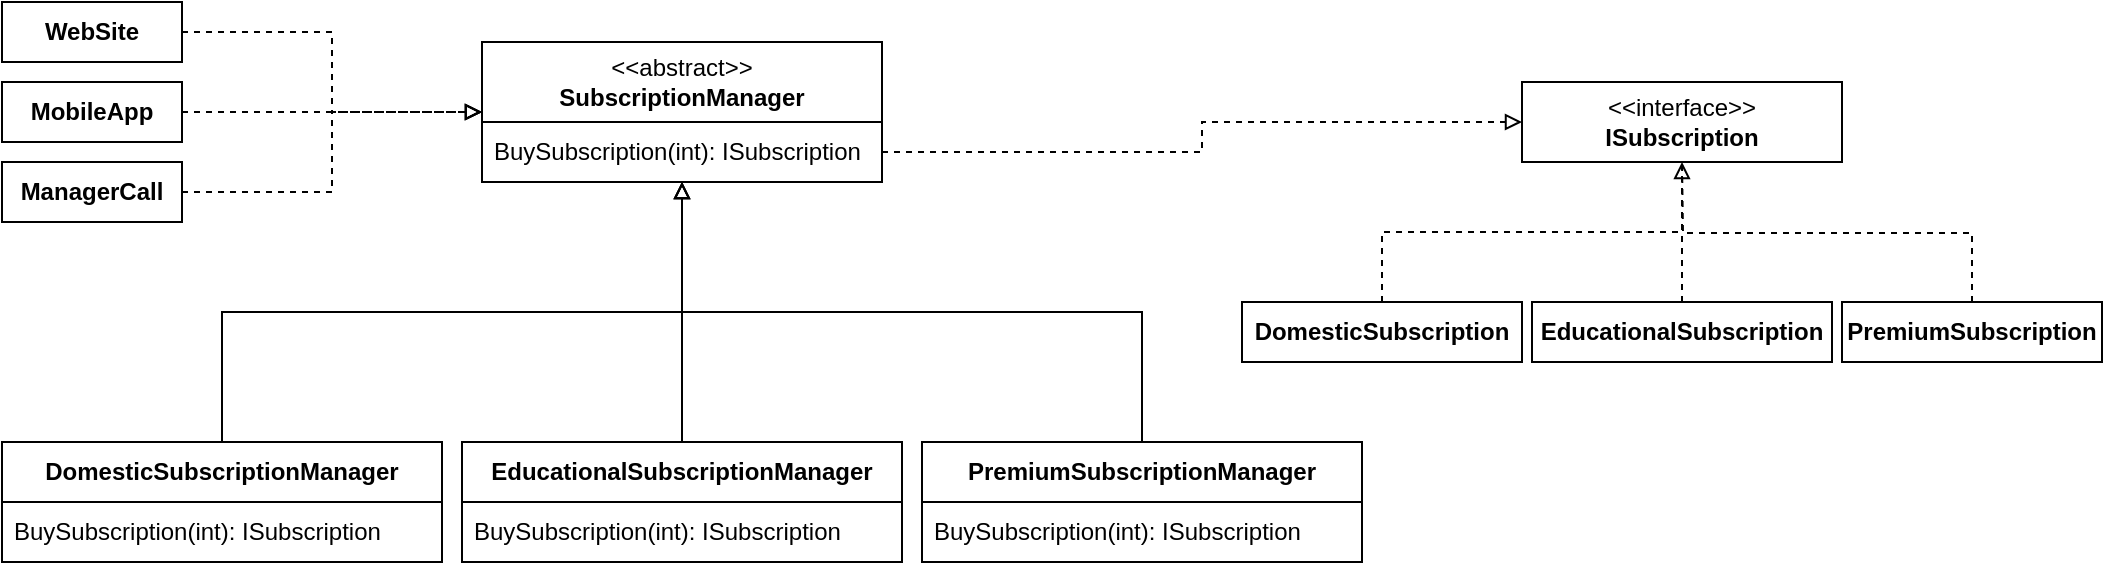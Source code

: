 <mxfile version="22.0.0" type="device" pages="3">
  <diagram name="Factory" id="TEDaLHVWOamjhZ15OwZM">
    <mxGraphModel dx="1418" dy="820" grid="1" gridSize="10" guides="1" tooltips="1" connect="1" arrows="1" fold="1" page="1" pageScale="1" pageWidth="1600" pageHeight="900" math="0" shadow="0">
      <root>
        <mxCell id="0" />
        <mxCell id="1" parent="0" />
        <mxCell id="DVkH3ayOgVRM_kjZfstd-3" value="&amp;lt;&amp;lt;interface&amp;gt;&amp;gt;&lt;br style=&quot;padding: 0px; margin: 0px; font-weight: 700;&quot;&gt;&lt;span style=&quot;font-weight: 700;&quot;&gt;ISubscription&lt;/span&gt;" style="rounded=0;whiteSpace=wrap;html=1;" parent="1" vertex="1">
          <mxGeometry x="1000" y="260" width="160" height="40" as="geometry" />
        </mxCell>
        <mxCell id="DVkH3ayOgVRM_kjZfstd-8" style="edgeStyle=orthogonalEdgeStyle;rounded=0;orthogonalLoop=1;jettySize=auto;html=1;entryX=0.5;entryY=1;entryDx=0;entryDy=0;exitX=0.5;exitY=0;exitDx=0;exitDy=0;dashed=1;endArrow=none;endFill=0;" parent="1" source="DVkH3ayOgVRM_kjZfstd-4" target="DVkH3ayOgVRM_kjZfstd-3" edge="1">
          <mxGeometry relative="1" as="geometry" />
        </mxCell>
        <mxCell id="DVkH3ayOgVRM_kjZfstd-4" value="&lt;b&gt;DomesticSubscription&lt;/b&gt;" style="rounded=0;whiteSpace=wrap;html=1;" parent="1" vertex="1">
          <mxGeometry x="860" y="370" width="140" height="30" as="geometry" />
        </mxCell>
        <mxCell id="DVkH3ayOgVRM_kjZfstd-9" value="" style="edgeStyle=orthogonalEdgeStyle;rounded=0;orthogonalLoop=1;jettySize=auto;html=1;dashed=1;endArrow=block;endFill=0;" parent="1" source="DVkH3ayOgVRM_kjZfstd-5" target="DVkH3ayOgVRM_kjZfstd-3" edge="1">
          <mxGeometry relative="1" as="geometry" />
        </mxCell>
        <mxCell id="DVkH3ayOgVRM_kjZfstd-5" value="&lt;b&gt;EducationalSubscription&lt;/b&gt;" style="rounded=0;whiteSpace=wrap;html=1;" parent="1" vertex="1">
          <mxGeometry x="1005" y="370" width="150" height="30" as="geometry" />
        </mxCell>
        <mxCell id="DVkH3ayOgVRM_kjZfstd-10" style="edgeStyle=orthogonalEdgeStyle;rounded=0;orthogonalLoop=1;jettySize=auto;html=1;exitX=0.5;exitY=0;exitDx=0;exitDy=0;dashed=1;endArrow=none;endFill=0;" parent="1" source="DVkH3ayOgVRM_kjZfstd-6" edge="1">
          <mxGeometry relative="1" as="geometry">
            <mxPoint x="1080" y="300" as="targetPoint" />
          </mxGeometry>
        </mxCell>
        <mxCell id="DVkH3ayOgVRM_kjZfstd-6" value="&lt;b&gt;PremiumSubscription&lt;/b&gt;" style="rounded=0;whiteSpace=wrap;html=1;" parent="1" vertex="1">
          <mxGeometry x="1160" y="370" width="130" height="30" as="geometry" />
        </mxCell>
        <mxCell id="DVkH3ayOgVRM_kjZfstd-16" style="edgeStyle=orthogonalEdgeStyle;rounded=0;orthogonalLoop=1;jettySize=auto;html=1;entryX=0;entryY=0.5;entryDx=0;entryDy=0;exitX=1;exitY=0.5;exitDx=0;exitDy=0;endArrow=block;endFill=0;dashed=1;" parent="1" source="DVkH3ayOgVRM_kjZfstd-14" target="DVkH3ayOgVRM_kjZfstd-3" edge="1">
          <mxGeometry relative="1" as="geometry" />
        </mxCell>
        <mxCell id="DVkH3ayOgVRM_kjZfstd-12" value="&amp;lt;&amp;lt;abstract&amp;gt;&amp;gt;&lt;br&gt;&lt;b&gt;SubscriptionManager&lt;/b&gt;" style="swimlane;fontStyle=0;childLayout=stackLayout;horizontal=1;startSize=40;horizontalStack=0;resizeParent=1;resizeParentMax=0;resizeLast=0;collapsible=1;marginBottom=0;whiteSpace=wrap;html=1;" parent="1" vertex="1">
          <mxGeometry x="480" y="240" width="200" height="70" as="geometry">
            <mxRectangle x="360" y="260" width="60" height="30" as="alternateBounds" />
          </mxGeometry>
        </mxCell>
        <mxCell id="DVkH3ayOgVRM_kjZfstd-14" value="BuySubscription(int): ISubscription" style="text;strokeColor=none;fillColor=none;align=left;verticalAlign=middle;spacingLeft=4;spacingRight=4;overflow=hidden;points=[[0,0.5],[1,0.5]];portConstraint=eastwest;rotatable=0;whiteSpace=wrap;html=1;" parent="DVkH3ayOgVRM_kjZfstd-12" vertex="1">
          <mxGeometry y="40" width="200" height="30" as="geometry" />
        </mxCell>
        <mxCell id="DVkH3ayOgVRM_kjZfstd-26" style="edgeStyle=orthogonalEdgeStyle;rounded=0;orthogonalLoop=1;jettySize=auto;html=1;exitX=0.5;exitY=0;exitDx=0;exitDy=0;endArrow=block;endFill=0;" parent="1" source="DVkH3ayOgVRM_kjZfstd-17" target="DVkH3ayOgVRM_kjZfstd-12" edge="1">
          <mxGeometry relative="1" as="geometry" />
        </mxCell>
        <mxCell id="DVkH3ayOgVRM_kjZfstd-17" value="&lt;b&gt;DomesticSubscriptionManager&lt;/b&gt;" style="swimlane;fontStyle=0;childLayout=stackLayout;horizontal=1;startSize=30;horizontalStack=0;resizeParent=1;resizeParentMax=0;resizeLast=0;collapsible=1;marginBottom=0;whiteSpace=wrap;html=1;" parent="1" vertex="1">
          <mxGeometry x="240" y="440" width="220" height="60" as="geometry">
            <mxRectangle x="360" y="260" width="60" height="30" as="alternateBounds" />
          </mxGeometry>
        </mxCell>
        <mxCell id="DVkH3ayOgVRM_kjZfstd-19" value="BuySubscription(int): ISubscription" style="text;strokeColor=none;fillColor=none;align=left;verticalAlign=middle;spacingLeft=4;spacingRight=4;overflow=hidden;points=[[0,0.5],[1,0.5]];portConstraint=eastwest;rotatable=0;whiteSpace=wrap;html=1;" parent="DVkH3ayOgVRM_kjZfstd-17" vertex="1">
          <mxGeometry y="30" width="220" height="30" as="geometry" />
        </mxCell>
        <mxCell id="DVkH3ayOgVRM_kjZfstd-28" style="edgeStyle=orthogonalEdgeStyle;rounded=0;orthogonalLoop=1;jettySize=auto;html=1;exitX=0.5;exitY=0;exitDx=0;exitDy=0;endArrow=block;endFill=0;" parent="1" source="DVkH3ayOgVRM_kjZfstd-20" target="DVkH3ayOgVRM_kjZfstd-12" edge="1">
          <mxGeometry relative="1" as="geometry" />
        </mxCell>
        <mxCell id="DVkH3ayOgVRM_kjZfstd-20" value="&lt;b&gt;PremiumSubscriptionManager&lt;/b&gt;" style="swimlane;fontStyle=0;childLayout=stackLayout;horizontal=1;startSize=30;horizontalStack=0;resizeParent=1;resizeParentMax=0;resizeLast=0;collapsible=1;marginBottom=0;whiteSpace=wrap;html=1;" parent="1" vertex="1">
          <mxGeometry x="700" y="440" width="220" height="60" as="geometry">
            <mxRectangle x="360" y="260" width="60" height="30" as="alternateBounds" />
          </mxGeometry>
        </mxCell>
        <mxCell id="DVkH3ayOgVRM_kjZfstd-22" value="BuySubscription(int): ISubscription" style="text;strokeColor=none;fillColor=none;align=left;verticalAlign=middle;spacingLeft=4;spacingRight=4;overflow=hidden;points=[[0,0.5],[1,0.5]];portConstraint=eastwest;rotatable=0;whiteSpace=wrap;html=1;" parent="DVkH3ayOgVRM_kjZfstd-20" vertex="1">
          <mxGeometry y="30" width="220" height="30" as="geometry" />
        </mxCell>
        <mxCell id="DVkH3ayOgVRM_kjZfstd-27" style="edgeStyle=orthogonalEdgeStyle;rounded=0;orthogonalLoop=1;jettySize=auto;html=1;endArrow=block;endFill=0;" parent="1" source="DVkH3ayOgVRM_kjZfstd-23" target="DVkH3ayOgVRM_kjZfstd-12" edge="1">
          <mxGeometry relative="1" as="geometry" />
        </mxCell>
        <mxCell id="DVkH3ayOgVRM_kjZfstd-23" value="&lt;b&gt;EducationalSubscriptionManager&lt;/b&gt;" style="swimlane;fontStyle=0;childLayout=stackLayout;horizontal=1;startSize=30;horizontalStack=0;resizeParent=1;resizeParentMax=0;resizeLast=0;collapsible=1;marginBottom=0;whiteSpace=wrap;html=1;" parent="1" vertex="1">
          <mxGeometry x="470" y="440" width="220" height="60" as="geometry">
            <mxRectangle x="360" y="260" width="60" height="30" as="alternateBounds" />
          </mxGeometry>
        </mxCell>
        <mxCell id="DVkH3ayOgVRM_kjZfstd-25" value="BuySubscription(int): ISubscription" style="text;strokeColor=none;fillColor=none;align=left;verticalAlign=middle;spacingLeft=4;spacingRight=4;overflow=hidden;points=[[0,0.5],[1,0.5]];portConstraint=eastwest;rotatable=0;whiteSpace=wrap;html=1;" parent="DVkH3ayOgVRM_kjZfstd-23" vertex="1">
          <mxGeometry y="30" width="220" height="30" as="geometry" />
        </mxCell>
        <mxCell id="DVkH3ayOgVRM_kjZfstd-32" style="edgeStyle=orthogonalEdgeStyle;rounded=0;orthogonalLoop=1;jettySize=auto;html=1;endArrow=block;endFill=0;dashed=1;" parent="1" source="DVkH3ayOgVRM_kjZfstd-29" target="DVkH3ayOgVRM_kjZfstd-12" edge="1">
          <mxGeometry relative="1" as="geometry" />
        </mxCell>
        <mxCell id="DVkH3ayOgVRM_kjZfstd-29" value="&lt;b&gt;WebSite&lt;/b&gt;" style="rounded=0;whiteSpace=wrap;html=1;" parent="1" vertex="1">
          <mxGeometry x="240" y="220" width="90" height="30" as="geometry" />
        </mxCell>
        <mxCell id="DVkH3ayOgVRM_kjZfstd-33" style="edgeStyle=orthogonalEdgeStyle;rounded=0;orthogonalLoop=1;jettySize=auto;html=1;endArrow=block;endFill=0;dashed=1;" parent="1" source="DVkH3ayOgVRM_kjZfstd-30" target="DVkH3ayOgVRM_kjZfstd-12" edge="1">
          <mxGeometry relative="1" as="geometry" />
        </mxCell>
        <mxCell id="DVkH3ayOgVRM_kjZfstd-30" value="&lt;b&gt;MobileApp&lt;/b&gt;" style="rounded=0;whiteSpace=wrap;html=1;" parent="1" vertex="1">
          <mxGeometry x="240" y="260" width="90" height="30" as="geometry" />
        </mxCell>
        <mxCell id="DVkH3ayOgVRM_kjZfstd-34" style="edgeStyle=orthogonalEdgeStyle;rounded=0;orthogonalLoop=1;jettySize=auto;html=1;endArrow=block;endFill=0;dashed=1;" parent="1" source="DVkH3ayOgVRM_kjZfstd-31" target="DVkH3ayOgVRM_kjZfstd-12" edge="1">
          <mxGeometry relative="1" as="geometry" />
        </mxCell>
        <mxCell id="DVkH3ayOgVRM_kjZfstd-31" value="&lt;b&gt;ManagerCall&lt;/b&gt;" style="rounded=0;whiteSpace=wrap;html=1;" parent="1" vertex="1">
          <mxGeometry x="240" y="300" width="90" height="30" as="geometry" />
        </mxCell>
      </root>
    </mxGraphModel>
  </diagram>
  <diagram id="jrii3bO5KsU4syl6vmuX" name="Abstract Factory">
    <mxGraphModel dx="568" dy="820" grid="1" gridSize="10" guides="1" tooltips="1" connect="1" arrows="1" fold="1" page="1" pageScale="1" pageWidth="850" pageHeight="1100" math="0" shadow="0">
      <root>
        <mxCell id="0" />
        <mxCell id="1" parent="0" />
        <mxCell id="yE1MqUxLtgryJ_tS5ikk-1" value="&amp;lt;&amp;lt;interface&amp;gt;&amp;gt;&lt;br style=&quot;padding: 0px; margin: 0px; font-weight: 700;&quot;&gt;&lt;b&gt;IEBook&lt;/b&gt;" style="rounded=0;whiteSpace=wrap;html=1;" parent="1" vertex="1">
          <mxGeometry x="940" y="350" width="160" height="40" as="geometry" />
        </mxCell>
        <mxCell id="yE1MqUxLtgryJ_tS5ikk-2" value="&amp;lt;&amp;lt;interface&amp;gt;&amp;gt;&lt;br style=&quot;padding: 0px; margin: 0px; font-weight: 700;&quot;&gt;&lt;b&gt;ILaptop&lt;/b&gt;" style="rounded=0;whiteSpace=wrap;html=1;" parent="1" vertex="1">
          <mxGeometry x="1110" y="350" width="160" height="40" as="geometry" />
        </mxCell>
        <mxCell id="yE1MqUxLtgryJ_tS5ikk-3" value="&amp;lt;&amp;lt;interface&amp;gt;&amp;gt;&lt;br style=&quot;padding: 0px; margin: 0px; font-weight: 700;&quot;&gt;&lt;b&gt;ISmartphone&lt;/b&gt;" style="rounded=0;whiteSpace=wrap;html=1;" parent="1" vertex="1">
          <mxGeometry x="1450" y="350" width="160" height="40" as="geometry" />
        </mxCell>
        <mxCell id="yE1MqUxLtgryJ_tS5ikk-4" value="&amp;lt;&amp;lt;interface&amp;gt;&amp;gt;&lt;br style=&quot;padding: 0px; margin: 0px; font-weight: 700;&quot;&gt;&lt;b&gt;INetbook&lt;/b&gt;" style="rounded=0;whiteSpace=wrap;html=1;" parent="1" vertex="1">
          <mxGeometry x="1280" y="350" width="160" height="40" as="geometry" />
        </mxCell>
        <mxCell id="yE1MqUxLtgryJ_tS5ikk-7" value="&amp;lt;&amp;lt;interface&amp;gt;&amp;gt;&lt;br style=&quot;padding: 0px; margin: 0px; font-weight: 700;&quot;&gt;&lt;b&gt;ITechFactory&lt;/b&gt;" style="rounded=0;whiteSpace=wrap;html=1;" parent="1" vertex="1">
          <mxGeometry x="1820" y="350" width="160" height="40" as="geometry" />
        </mxCell>
        <mxCell id="eiXWOdSvtZb9uDXsUpMs-19" style="edgeStyle=orthogonalEdgeStyle;rounded=0;orthogonalLoop=1;jettySize=auto;html=1;endArrow=block;endFill=0;dashed=1;" parent="1" source="eiXWOdSvtZb9uDXsUpMs-1" target="yE1MqUxLtgryJ_tS5ikk-7" edge="1">
          <mxGeometry relative="1" as="geometry" />
        </mxCell>
        <mxCell id="eiXWOdSvtZb9uDXsUpMs-1" value="&lt;b&gt;BalaxyFactory&lt;/b&gt;" style="swimlane;fontStyle=0;childLayout=stackLayout;horizontal=1;startSize=30;horizontalStack=0;resizeParent=1;resizeParentMax=0;resizeLast=0;collapsible=1;marginBottom=0;whiteSpace=wrap;html=1;" parent="1" vertex="1">
          <mxGeometry x="1660" y="125" width="210" height="150" as="geometry">
            <mxRectangle x="360" y="260" width="60" height="30" as="alternateBounds" />
          </mxGeometry>
        </mxCell>
        <mxCell id="eiXWOdSvtZb9uDXsUpMs-2" value="ProduceEBook(): IEBook" style="text;strokeColor=none;fillColor=none;align=left;verticalAlign=middle;spacingLeft=4;spacingRight=4;overflow=hidden;points=[[0,0.5],[1,0.5]];portConstraint=eastwest;rotatable=0;whiteSpace=wrap;html=1;" parent="eiXWOdSvtZb9uDXsUpMs-1" vertex="1">
          <mxGeometry y="30" width="210" height="30" as="geometry" />
        </mxCell>
        <mxCell id="eiXWOdSvtZb9uDXsUpMs-5" value="ProduceLaptop():&amp;nbsp;ILaptop" style="text;strokeColor=none;fillColor=none;align=left;verticalAlign=middle;spacingLeft=4;spacingRight=4;overflow=hidden;points=[[0,0.5],[1,0.5]];portConstraint=eastwest;rotatable=0;whiteSpace=wrap;html=1;" parent="eiXWOdSvtZb9uDXsUpMs-1" vertex="1">
          <mxGeometry y="60" width="210" height="30" as="geometry" />
        </mxCell>
        <mxCell id="eiXWOdSvtZb9uDXsUpMs-6" value="ProduceNetbook():&amp;nbsp;INetbook" style="text;strokeColor=none;fillColor=none;align=left;verticalAlign=middle;spacingLeft=4;spacingRight=4;overflow=hidden;points=[[0,0.5],[1,0.5]];portConstraint=eastwest;rotatable=0;whiteSpace=wrap;html=1;" parent="eiXWOdSvtZb9uDXsUpMs-1" vertex="1">
          <mxGeometry y="90" width="210" height="30" as="geometry" />
        </mxCell>
        <mxCell id="eiXWOdSvtZb9uDXsUpMs-3" value="ProduceSmartphone():&amp;nbsp;ISmartphone" style="text;strokeColor=none;fillColor=none;align=left;verticalAlign=middle;spacingLeft=4;spacingRight=4;overflow=hidden;points=[[0,0.5],[1,0.5]];portConstraint=eastwest;rotatable=0;whiteSpace=wrap;html=1;" parent="eiXWOdSvtZb9uDXsUpMs-1" vertex="1">
          <mxGeometry y="120" width="210" height="30" as="geometry" />
        </mxCell>
        <mxCell id="eiXWOdSvtZb9uDXsUpMs-18" style="edgeStyle=orthogonalEdgeStyle;rounded=0;orthogonalLoop=1;jettySize=auto;html=1;endArrow=block;endFill=0;dashed=1;" parent="1" source="eiXWOdSvtZb9uDXsUpMs-7" target="yE1MqUxLtgryJ_tS5ikk-7" edge="1">
          <mxGeometry relative="1" as="geometry" />
        </mxCell>
        <mxCell id="eiXWOdSvtZb9uDXsUpMs-7" value="&lt;b&gt;KiaomiFactory&lt;/b&gt;" style="swimlane;fontStyle=0;childLayout=stackLayout;horizontal=1;startSize=30;horizontalStack=0;resizeParent=1;resizeParentMax=0;resizeLast=0;collapsible=1;marginBottom=0;whiteSpace=wrap;html=1;" parent="1" vertex="1">
          <mxGeometry x="1930" y="130" width="210" height="150" as="geometry">
            <mxRectangle x="360" y="260" width="60" height="30" as="alternateBounds" />
          </mxGeometry>
        </mxCell>
        <mxCell id="eiXWOdSvtZb9uDXsUpMs-8" value="ProduceEBook(): IEBook" style="text;strokeColor=none;fillColor=none;align=left;verticalAlign=middle;spacingLeft=4;spacingRight=4;overflow=hidden;points=[[0,0.5],[1,0.5]];portConstraint=eastwest;rotatable=0;whiteSpace=wrap;html=1;" parent="eiXWOdSvtZb9uDXsUpMs-7" vertex="1">
          <mxGeometry y="30" width="210" height="30" as="geometry" />
        </mxCell>
        <mxCell id="eiXWOdSvtZb9uDXsUpMs-9" value="ProduceLaptop():&amp;nbsp;ILaptop" style="text;strokeColor=none;fillColor=none;align=left;verticalAlign=middle;spacingLeft=4;spacingRight=4;overflow=hidden;points=[[0,0.5],[1,0.5]];portConstraint=eastwest;rotatable=0;whiteSpace=wrap;html=1;" parent="eiXWOdSvtZb9uDXsUpMs-7" vertex="1">
          <mxGeometry y="60" width="210" height="30" as="geometry" />
        </mxCell>
        <mxCell id="eiXWOdSvtZb9uDXsUpMs-10" value="ProduceNetbook():&amp;nbsp;INetbook" style="text;strokeColor=none;fillColor=none;align=left;verticalAlign=middle;spacingLeft=4;spacingRight=4;overflow=hidden;points=[[0,0.5],[1,0.5]];portConstraint=eastwest;rotatable=0;whiteSpace=wrap;html=1;" parent="eiXWOdSvtZb9uDXsUpMs-7" vertex="1">
          <mxGeometry y="90" width="210" height="30" as="geometry" />
        </mxCell>
        <mxCell id="eiXWOdSvtZb9uDXsUpMs-11" value="ProduceSmartphone():&amp;nbsp;ISmartphone" style="text;strokeColor=none;fillColor=none;align=left;verticalAlign=middle;spacingLeft=4;spacingRight=4;overflow=hidden;points=[[0,0.5],[1,0.5]];portConstraint=eastwest;rotatable=0;whiteSpace=wrap;html=1;" parent="eiXWOdSvtZb9uDXsUpMs-7" vertex="1">
          <mxGeometry y="120" width="210" height="30" as="geometry" />
        </mxCell>
        <mxCell id="eiXWOdSvtZb9uDXsUpMs-17" style="edgeStyle=orthogonalEdgeStyle;rounded=0;orthogonalLoop=1;jettySize=auto;html=1;entryX=0.5;entryY=1;entryDx=0;entryDy=0;endArrow=block;endFill=0;dashed=1;" parent="1" source="eiXWOdSvtZb9uDXsUpMs-12" target="yE1MqUxLtgryJ_tS5ikk-7" edge="1">
          <mxGeometry relative="1" as="geometry" />
        </mxCell>
        <mxCell id="eiXWOdSvtZb9uDXsUpMs-12" value="&lt;b&gt;PearFactory&lt;/b&gt;" style="swimlane;fontStyle=0;childLayout=stackLayout;horizontal=1;startSize=30;horizontalStack=0;resizeParent=1;resizeParentMax=0;resizeLast=0;collapsible=1;marginBottom=0;whiteSpace=wrap;html=1;" parent="1" vertex="1">
          <mxGeometry x="1795" y="465" width="210" height="150" as="geometry">
            <mxRectangle x="360" y="260" width="60" height="30" as="alternateBounds" />
          </mxGeometry>
        </mxCell>
        <mxCell id="eiXWOdSvtZb9uDXsUpMs-13" value="ProduceEBook(): IEBook" style="text;strokeColor=none;fillColor=none;align=left;verticalAlign=middle;spacingLeft=4;spacingRight=4;overflow=hidden;points=[[0,0.5],[1,0.5]];portConstraint=eastwest;rotatable=0;whiteSpace=wrap;html=1;" parent="eiXWOdSvtZb9uDXsUpMs-12" vertex="1">
          <mxGeometry y="30" width="210" height="30" as="geometry" />
        </mxCell>
        <mxCell id="eiXWOdSvtZb9uDXsUpMs-14" value="ProduceLaptop():&amp;nbsp;ILaptop" style="text;strokeColor=none;fillColor=none;align=left;verticalAlign=middle;spacingLeft=4;spacingRight=4;overflow=hidden;points=[[0,0.5],[1,0.5]];portConstraint=eastwest;rotatable=0;whiteSpace=wrap;html=1;" parent="eiXWOdSvtZb9uDXsUpMs-12" vertex="1">
          <mxGeometry y="60" width="210" height="30" as="geometry" />
        </mxCell>
        <mxCell id="eiXWOdSvtZb9uDXsUpMs-15" value="ProduceNetbook():&amp;nbsp;INetbook" style="text;strokeColor=none;fillColor=none;align=left;verticalAlign=middle;spacingLeft=4;spacingRight=4;overflow=hidden;points=[[0,0.5],[1,0.5]];portConstraint=eastwest;rotatable=0;whiteSpace=wrap;html=1;" parent="eiXWOdSvtZb9uDXsUpMs-12" vertex="1">
          <mxGeometry y="90" width="210" height="30" as="geometry" />
        </mxCell>
        <mxCell id="eiXWOdSvtZb9uDXsUpMs-16" value="ProduceSmartphone():&amp;nbsp;ISmartphone" style="text;strokeColor=none;fillColor=none;align=left;verticalAlign=middle;spacingLeft=4;spacingRight=4;overflow=hidden;points=[[0,0.5],[1,0.5]];portConstraint=eastwest;rotatable=0;whiteSpace=wrap;html=1;" parent="eiXWOdSvtZb9uDXsUpMs-12" vertex="1">
          <mxGeometry y="120" width="210" height="30" as="geometry" />
        </mxCell>
        <mxCell id="ZcwlKxG0qVEEErC5iNr8-13" style="edgeStyle=orthogonalEdgeStyle;rounded=0;orthogonalLoop=1;jettySize=auto;html=1;dashed=1;endArrow=block;endFill=0;" parent="1" source="ZcwlKxG0qVEEErC5iNr8-1" target="yE1MqUxLtgryJ_tS5ikk-1" edge="1">
          <mxGeometry relative="1" as="geometry" />
        </mxCell>
        <mxCell id="ZcwlKxG0qVEEErC5iNr8-1" value="&lt;b&gt;PearEBook&lt;/b&gt;" style="rounded=0;whiteSpace=wrap;html=1;" parent="1" vertex="1">
          <mxGeometry x="970" y="460" width="100" height="30" as="geometry" />
        </mxCell>
        <mxCell id="ZcwlKxG0qVEEErC5iNr8-17" style="edgeStyle=orthogonalEdgeStyle;rounded=0;orthogonalLoop=1;jettySize=auto;html=1;dashed=1;endArrow=block;endFill=0;" parent="1" source="ZcwlKxG0qVEEErC5iNr8-2" target="yE1MqUxLtgryJ_tS5ikk-3" edge="1">
          <mxGeometry relative="1" as="geometry" />
        </mxCell>
        <mxCell id="ZcwlKxG0qVEEErC5iNr8-2" value="&lt;b&gt;PearPhone&lt;/b&gt;" style="rounded=0;whiteSpace=wrap;html=1;" parent="1" vertex="1">
          <mxGeometry x="1480" y="460" width="100" height="30" as="geometry" />
        </mxCell>
        <mxCell id="ZcwlKxG0qVEEErC5iNr8-16" style="edgeStyle=orthogonalEdgeStyle;rounded=0;orthogonalLoop=1;jettySize=auto;html=1;dashed=1;endArrow=block;endFill=0;" parent="1" source="ZcwlKxG0qVEEErC5iNr8-3" target="yE1MqUxLtgryJ_tS5ikk-4" edge="1">
          <mxGeometry relative="1" as="geometry" />
        </mxCell>
        <mxCell id="ZcwlKxG0qVEEErC5iNr8-3" value="&lt;b&gt;PearNetbook&lt;/b&gt;" style="rounded=0;whiteSpace=wrap;html=1;" parent="1" vertex="1">
          <mxGeometry x="1310" y="460" width="100" height="30" as="geometry" />
        </mxCell>
        <mxCell id="ZcwlKxG0qVEEErC5iNr8-14" style="edgeStyle=orthogonalEdgeStyle;rounded=0;orthogonalLoop=1;jettySize=auto;html=1;dashed=1;endArrow=block;endFill=0;" parent="1" source="ZcwlKxG0qVEEErC5iNr8-4" target="yE1MqUxLtgryJ_tS5ikk-2" edge="1">
          <mxGeometry relative="1" as="geometry" />
        </mxCell>
        <mxCell id="ZcwlKxG0qVEEErC5iNr8-4" value="&lt;b&gt;PearLaptop&lt;/b&gt;" style="rounded=0;whiteSpace=wrap;html=1;" parent="1" vertex="1">
          <mxGeometry x="1140" y="460" width="100" height="30" as="geometry" />
        </mxCell>
        <mxCell id="ZcwlKxG0qVEEErC5iNr8-22" style="edgeStyle=orthogonalEdgeStyle;rounded=0;orthogonalLoop=1;jettySize=auto;html=1;dashed=1;endArrow=block;endFill=0;" parent="1" source="ZcwlKxG0qVEEErC5iNr8-5" target="yE1MqUxLtgryJ_tS5ikk-3" edge="1">
          <mxGeometry relative="1" as="geometry" />
        </mxCell>
        <mxCell id="ZcwlKxG0qVEEErC5iNr8-5" value="&lt;b&gt;KiaomiPhone&lt;/b&gt;" style="rounded=0;whiteSpace=wrap;html=1;" parent="1" vertex="1">
          <mxGeometry x="1540" y="280" width="100" height="30" as="geometry" />
        </mxCell>
        <mxCell id="ZcwlKxG0qVEEErC5iNr8-24" style="edgeStyle=orthogonalEdgeStyle;rounded=0;orthogonalLoop=1;jettySize=auto;html=1;dashed=1;endArrow=block;endFill=0;" parent="1" source="ZcwlKxG0qVEEErC5iNr8-6" target="yE1MqUxLtgryJ_tS5ikk-4" edge="1">
          <mxGeometry relative="1" as="geometry">
            <Array as="points">
              <mxPoint x="1420" y="270" />
              <mxPoint x="1360" y="270" />
            </Array>
          </mxGeometry>
        </mxCell>
        <mxCell id="ZcwlKxG0qVEEErC5iNr8-6" value="&lt;b&gt;KiaomiNetbook&lt;/b&gt;" style="rounded=0;whiteSpace=wrap;html=1;" parent="1" vertex="1">
          <mxGeometry x="1370" y="230" width="100" height="30" as="geometry" />
        </mxCell>
        <mxCell id="ZcwlKxG0qVEEErC5iNr8-27" style="edgeStyle=orthogonalEdgeStyle;rounded=0;orthogonalLoop=1;jettySize=auto;html=1;dashed=1;endArrow=block;endFill=0;" parent="1" source="ZcwlKxG0qVEEErC5iNr8-7" target="yE1MqUxLtgryJ_tS5ikk-2" edge="1">
          <mxGeometry relative="1" as="geometry" />
        </mxCell>
        <mxCell id="ZcwlKxG0qVEEErC5iNr8-7" value="&lt;b&gt;KiaomiLaptop&lt;/b&gt;" style="rounded=0;whiteSpace=wrap;html=1;" parent="1" vertex="1">
          <mxGeometry x="1200" y="280" width="100" height="30" as="geometry" />
        </mxCell>
        <mxCell id="ZcwlKxG0qVEEErC5iNr8-39" style="edgeStyle=orthogonalEdgeStyle;rounded=0;orthogonalLoop=1;jettySize=auto;html=1;dashed=1;endArrow=block;endFill=0;" parent="1" source="ZcwlKxG0qVEEErC5iNr8-8" target="yE1MqUxLtgryJ_tS5ikk-1" edge="1">
          <mxGeometry relative="1" as="geometry">
            <Array as="points">
              <mxPoint x="1080" y="270" />
              <mxPoint x="1020" y="270" />
            </Array>
          </mxGeometry>
        </mxCell>
        <mxCell id="ZcwlKxG0qVEEErC5iNr8-8" value="&lt;b&gt;KiaomiEBook&lt;/b&gt;" style="rounded=0;whiteSpace=wrap;html=1;" parent="1" vertex="1">
          <mxGeometry x="1030" y="230" width="100" height="30" as="geometry" />
        </mxCell>
        <mxCell id="ZcwlKxG0qVEEErC5iNr8-23" style="edgeStyle=orthogonalEdgeStyle;rounded=0;orthogonalLoop=1;jettySize=auto;html=1;dashed=1;endArrow=block;endFill=0;" parent="1" source="ZcwlKxG0qVEEErC5iNr8-9" target="yE1MqUxLtgryJ_tS5ikk-3" edge="1">
          <mxGeometry relative="1" as="geometry" />
        </mxCell>
        <mxCell id="ZcwlKxG0qVEEErC5iNr8-9" value="&lt;b&gt;BalaxyPhone&lt;/b&gt;" style="rounded=0;whiteSpace=wrap;html=1;" parent="1" vertex="1">
          <mxGeometry x="1420" y="280" width="100" height="30" as="geometry" />
        </mxCell>
        <mxCell id="ZcwlKxG0qVEEErC5iNr8-25" style="edgeStyle=orthogonalEdgeStyle;rounded=0;orthogonalLoop=1;jettySize=auto;html=1;dashed=1;endArrow=block;endFill=0;" parent="1" source="ZcwlKxG0qVEEErC5iNr8-10" target="yE1MqUxLtgryJ_tS5ikk-4" edge="1">
          <mxGeometry relative="1" as="geometry">
            <Array as="points">
              <mxPoint x="1300" y="270" />
              <mxPoint x="1360" y="270" />
            </Array>
          </mxGeometry>
        </mxCell>
        <mxCell id="ZcwlKxG0qVEEErC5iNr8-10" value="&lt;b&gt;BalaxyNetbook&lt;/b&gt;" style="rounded=0;whiteSpace=wrap;html=1;" parent="1" vertex="1">
          <mxGeometry x="1250" y="230" width="100" height="30" as="geometry" />
        </mxCell>
        <mxCell id="ZcwlKxG0qVEEErC5iNr8-34" style="edgeStyle=orthogonalEdgeStyle;rounded=0;orthogonalLoop=1;jettySize=auto;html=1;dashed=1;endArrow=block;endFill=0;" parent="1" source="ZcwlKxG0qVEEErC5iNr8-11" target="yE1MqUxLtgryJ_tS5ikk-2" edge="1">
          <mxGeometry relative="1" as="geometry" />
        </mxCell>
        <mxCell id="ZcwlKxG0qVEEErC5iNr8-11" value="&lt;b&gt;BalaxyLaptop&lt;/b&gt;" style="rounded=0;whiteSpace=wrap;html=1;" parent="1" vertex="1">
          <mxGeometry x="1080" y="280" width="100" height="30" as="geometry" />
        </mxCell>
        <mxCell id="ZcwlKxG0qVEEErC5iNr8-40" style="edgeStyle=orthogonalEdgeStyle;rounded=0;orthogonalLoop=1;jettySize=auto;html=1;dashed=1;endArrow=block;endFill=0;" parent="1" source="ZcwlKxG0qVEEErC5iNr8-12" target="yE1MqUxLtgryJ_tS5ikk-1" edge="1">
          <mxGeometry relative="1" as="geometry">
            <Array as="points">
              <mxPoint x="960" y="270" />
              <mxPoint x="1020" y="270" />
            </Array>
          </mxGeometry>
        </mxCell>
        <mxCell id="ZcwlKxG0qVEEErC5iNr8-12" value="&lt;b&gt;BalaxyEBook&lt;/b&gt;" style="rounded=0;whiteSpace=wrap;html=1;" parent="1" vertex="1">
          <mxGeometry x="910" y="230" width="100" height="30" as="geometry" />
        </mxCell>
        <mxCell id="ZcwlKxG0qVEEErC5iNr8-18" style="edgeStyle=orthogonalEdgeStyle;rounded=0;orthogonalLoop=1;jettySize=auto;html=1;entryX=0.5;entryY=1;entryDx=0;entryDy=0;dashed=1;endArrow=block;endFill=0;" parent="1" source="eiXWOdSvtZb9uDXsUpMs-13" target="ZcwlKxG0qVEEErC5iNr8-1" edge="1">
          <mxGeometry relative="1" as="geometry" />
        </mxCell>
        <mxCell id="ZcwlKxG0qVEEErC5iNr8-19" style="edgeStyle=orthogonalEdgeStyle;rounded=0;orthogonalLoop=1;jettySize=auto;html=1;dashed=1;endArrow=block;endFill=0;" parent="1" source="eiXWOdSvtZb9uDXsUpMs-14" target="ZcwlKxG0qVEEErC5iNr8-4" edge="1">
          <mxGeometry relative="1" as="geometry" />
        </mxCell>
        <mxCell id="ZcwlKxG0qVEEErC5iNr8-20" style="edgeStyle=orthogonalEdgeStyle;rounded=0;orthogonalLoop=1;jettySize=auto;html=1;dashed=1;endArrow=block;endFill=0;" parent="1" source="eiXWOdSvtZb9uDXsUpMs-15" target="ZcwlKxG0qVEEErC5iNr8-3" edge="1">
          <mxGeometry relative="1" as="geometry" />
        </mxCell>
        <mxCell id="ZcwlKxG0qVEEErC5iNr8-21" style="edgeStyle=orthogonalEdgeStyle;rounded=0;orthogonalLoop=1;jettySize=auto;html=1;dashed=1;endArrow=block;endFill=0;" parent="1" source="eiXWOdSvtZb9uDXsUpMs-16" target="ZcwlKxG0qVEEErC5iNr8-2" edge="1">
          <mxGeometry relative="1" as="geometry" />
        </mxCell>
        <mxCell id="ZcwlKxG0qVEEErC5iNr8-42" style="edgeStyle=orthogonalEdgeStyle;rounded=0;orthogonalLoop=1;jettySize=auto;html=1;dashed=1;endArrow=block;endFill=0;" parent="1" source="eiXWOdSvtZb9uDXsUpMs-8" target="ZcwlKxG0qVEEErC5iNr8-8" edge="1">
          <mxGeometry relative="1" as="geometry">
            <Array as="points">
              <mxPoint x="1910" y="175" />
              <mxPoint x="1910" y="80" />
              <mxPoint x="1080" y="80" />
            </Array>
          </mxGeometry>
        </mxCell>
        <mxCell id="ZcwlKxG0qVEEErC5iNr8-43" style="edgeStyle=orthogonalEdgeStyle;rounded=0;orthogonalLoop=1;jettySize=auto;html=1;entryX=0.25;entryY=0;entryDx=0;entryDy=0;dashed=1;endArrow=block;endFill=0;" parent="1" source="eiXWOdSvtZb9uDXsUpMs-9" target="ZcwlKxG0qVEEErC5iNr8-7" edge="1">
          <mxGeometry relative="1" as="geometry">
            <Array as="points">
              <mxPoint x="1900" y="205" />
              <mxPoint x="1900" y="90" />
              <mxPoint x="1225" y="90" />
            </Array>
          </mxGeometry>
        </mxCell>
        <mxCell id="ZcwlKxG0qVEEErC5iNr8-44" style="edgeStyle=orthogonalEdgeStyle;rounded=0;orthogonalLoop=1;jettySize=auto;html=1;entryX=0.5;entryY=0;entryDx=0;entryDy=0;dashed=1;endArrow=block;endFill=0;" parent="1" source="eiXWOdSvtZb9uDXsUpMs-10" target="ZcwlKxG0qVEEErC5iNr8-6" edge="1">
          <mxGeometry relative="1" as="geometry">
            <Array as="points">
              <mxPoint x="1890" y="235" />
              <mxPoint x="1890" y="100" />
              <mxPoint x="1420" y="100" />
            </Array>
          </mxGeometry>
        </mxCell>
        <mxCell id="ZcwlKxG0qVEEErC5iNr8-45" style="edgeStyle=orthogonalEdgeStyle;rounded=0;orthogonalLoop=1;jettySize=auto;html=1;entryX=0.5;entryY=0;entryDx=0;entryDy=0;dashed=1;endArrow=block;endFill=0;" parent="1" source="eiXWOdSvtZb9uDXsUpMs-11" target="ZcwlKxG0qVEEErC5iNr8-5" edge="1">
          <mxGeometry relative="1" as="geometry">
            <Array as="points">
              <mxPoint x="1880" y="265" />
              <mxPoint x="1880" y="110" />
              <mxPoint x="1590" y="110" />
            </Array>
          </mxGeometry>
        </mxCell>
        <mxCell id="ZcwlKxG0qVEEErC5iNr8-51" value="Client" style="swimlane;fontStyle=1;align=center;verticalAlign=top;childLayout=stackLayout;horizontal=1;startSize=26;horizontalStack=0;resizeParent=1;resizeParentMax=0;resizeLast=0;collapsible=1;marginBottom=0;labelBackgroundColor=none;" parent="1" vertex="1">
          <mxGeometry x="2150" y="314" width="190" height="112" as="geometry" />
        </mxCell>
        <mxCell id="ZcwlKxG0qVEEErC5iNr8-52" value="- _factory: ITechFactory" style="text;strokeColor=none;fillColor=none;align=left;verticalAlign=top;spacingLeft=4;spacingRight=4;overflow=hidden;rotatable=0;points=[[0,0.5],[1,0.5]];portConstraint=eastwest;" parent="ZcwlKxG0qVEEErC5iNr8-51" vertex="1">
          <mxGeometry y="26" width="190" height="26" as="geometry" />
        </mxCell>
        <mxCell id="ZcwlKxG0qVEEErC5iNr8-53" value="- _productA: INetbook" style="text;strokeColor=none;fillColor=none;align=left;verticalAlign=top;spacingLeft=4;spacingRight=4;overflow=hidden;rotatable=0;points=[[0,0.5],[1,0.5]];portConstraint=eastwest;" parent="ZcwlKxG0qVEEErC5iNr8-51" vertex="1">
          <mxGeometry y="52" width="190" height="26" as="geometry" />
        </mxCell>
        <mxCell id="ZcwlKxG0qVEEErC5iNr8-54" value="" style="line;strokeWidth=1;fillColor=none;align=left;verticalAlign=middle;spacingTop=-1;spacingLeft=3;spacingRight=3;rotatable=0;labelPosition=right;points=[];portConstraint=eastwest;strokeColor=inherit;labelBackgroundColor=none;" parent="ZcwlKxG0qVEEErC5iNr8-51" vertex="1">
          <mxGeometry y="78" width="190" height="8" as="geometry" />
        </mxCell>
        <mxCell id="ZcwlKxG0qVEEErC5iNr8-55" value="+ Client(factory: ITechFactory)" style="text;strokeColor=none;fillColor=none;align=left;verticalAlign=top;spacingLeft=4;spacingRight=4;overflow=hidden;rotatable=0;points=[[0,0.5],[1,0.5]];portConstraint=eastwest;" parent="ZcwlKxG0qVEEErC5iNr8-51" vertex="1">
          <mxGeometry y="86" width="190" height="26" as="geometry" />
        </mxCell>
        <mxCell id="ZcwlKxG0qVEEErC5iNr8-56" style="edgeStyle=orthogonalEdgeStyle;rounded=0;orthogonalLoop=1;jettySize=auto;html=1;dashed=1;endArrow=block;endFill=0;" parent="1" source="ZcwlKxG0qVEEErC5iNr8-52" target="yE1MqUxLtgryJ_tS5ikk-7" edge="1">
          <mxGeometry relative="1" as="geometry" />
        </mxCell>
        <mxCell id="ZcwlKxG0qVEEErC5iNr8-57" style="edgeStyle=orthogonalEdgeStyle;rounded=0;orthogonalLoop=1;jettySize=auto;html=1;dashed=1;endArrow=block;endFill=0;" parent="1" source="ZcwlKxG0qVEEErC5iNr8-53" target="yE1MqUxLtgryJ_tS5ikk-4" edge="1">
          <mxGeometry relative="1" as="geometry">
            <Array as="points">
              <mxPoint x="2090" y="379" />
              <mxPoint x="2090" y="420" />
              <mxPoint x="1400" y="420" />
            </Array>
          </mxGeometry>
        </mxCell>
        <mxCell id="ZcwlKxG0qVEEErC5iNr8-59" style="edgeStyle=orthogonalEdgeStyle;rounded=0;orthogonalLoop=1;jettySize=auto;html=1;entryX=0.75;entryY=0;entryDx=0;entryDy=0;dashed=1;strokeColor=#FFFFFF;endArrow=block;endFill=0;" parent="1" source="eiXWOdSvtZb9uDXsUpMs-3" target="ZcwlKxG0qVEEErC5iNr8-9" edge="1">
          <mxGeometry relative="1" as="geometry" />
        </mxCell>
        <mxCell id="ZcwlKxG0qVEEErC5iNr8-60" style="edgeStyle=orthogonalEdgeStyle;rounded=0;orthogonalLoop=1;jettySize=auto;html=1;entryX=0.5;entryY=0;entryDx=0;entryDy=0;dashed=1;strokeColor=#FFFFFF;endArrow=block;endFill=0;" parent="1" source="eiXWOdSvtZb9uDXsUpMs-6" target="ZcwlKxG0qVEEErC5iNr8-10" edge="1">
          <mxGeometry relative="1" as="geometry" />
        </mxCell>
        <mxCell id="ZcwlKxG0qVEEErC5iNr8-61" style="edgeStyle=orthogonalEdgeStyle;rounded=0;orthogonalLoop=1;jettySize=auto;html=1;entryX=0.75;entryY=0;entryDx=0;entryDy=0;dashed=1;strokeColor=#FFFFFF;endArrow=block;endFill=0;" parent="1" source="eiXWOdSvtZb9uDXsUpMs-5" target="ZcwlKxG0qVEEErC5iNr8-11" edge="1">
          <mxGeometry relative="1" as="geometry" />
        </mxCell>
        <mxCell id="ZcwlKxG0qVEEErC5iNr8-62" style="edgeStyle=orthogonalEdgeStyle;rounded=0;orthogonalLoop=1;jettySize=auto;html=1;dashed=1;strokeColor=#FFFFFF;endArrow=block;endFill=0;" parent="1" source="eiXWOdSvtZb9uDXsUpMs-2" target="ZcwlKxG0qVEEErC5iNr8-12" edge="1">
          <mxGeometry relative="1" as="geometry" />
        </mxCell>
      </root>
    </mxGraphModel>
  </diagram>
  <diagram id="W6UZ49TsvhceOCZ2ihAa" name="Singleton">
    <mxGraphModel dx="978" dy="566" grid="1" gridSize="10" guides="1" tooltips="1" connect="1" arrows="1" fold="1" page="1" pageScale="1" pageWidth="1600" pageHeight="900" math="0" shadow="0">
      <root>
        <mxCell id="0" />
        <mxCell id="1" parent="0" />
        <mxCell id="EfeBdo6zJmJ0YUPC28s0-1" value="&amp;lt;&amp;lt;static&amp;gt;&amp;gt;&lt;br&gt;&lt;b&gt;Authenticator&lt;/b&gt;" style="swimlane;fontStyle=0;childLayout=stackLayout;horizontal=1;startSize=40;horizontalStack=0;resizeParent=1;resizeParentMax=0;resizeLast=0;collapsible=1;marginBottom=0;whiteSpace=wrap;html=1;" vertex="1" parent="1">
          <mxGeometry x="670" y="330" width="350" height="250" as="geometry" />
        </mxCell>
        <mxCell id="EfeBdo6zJmJ0YUPC28s0-2" value="_isAuthenticated: bool &amp;lt;&amp;lt;static&amp;gt;&amp;gt;" style="text;strokeColor=none;fillColor=none;align=left;verticalAlign=middle;spacingLeft=4;spacingRight=4;overflow=hidden;points=[[0,0.5],[1,0.5]];portConstraint=eastwest;rotatable=0;whiteSpace=wrap;html=1;" vertex="1" parent="EfeBdo6zJmJ0YUPC28s0-1">
          <mxGeometry y="40" width="350" height="30" as="geometry" />
        </mxCell>
        <mxCell id="EfeBdo6zJmJ0YUPC28s0-3" value="_login: string &amp;lt;&amp;lt;static&amp;gt;&amp;gt;" style="text;strokeColor=none;fillColor=none;align=left;verticalAlign=middle;spacingLeft=4;spacingRight=4;overflow=hidden;points=[[0,0.5],[1,0.5]];portConstraint=eastwest;rotatable=0;whiteSpace=wrap;html=1;" vertex="1" parent="EfeBdo6zJmJ0YUPC28s0-1">
          <mxGeometry y="70" width="350" height="30" as="geometry" />
        </mxCell>
        <mxCell id="EfeBdo6zJmJ0YUPC28s0-4" value="_password: string &amp;lt;&amp;lt;static&amp;gt;&amp;gt;" style="text;strokeColor=none;fillColor=none;align=left;verticalAlign=middle;spacingLeft=4;spacingRight=4;overflow=hidden;points=[[0,0.5],[1,0.5]];portConstraint=eastwest;rotatable=0;whiteSpace=wrap;html=1;" vertex="1" parent="EfeBdo6zJmJ0YUPC28s0-1">
          <mxGeometry y="100" width="350" height="30" as="geometry" />
        </mxCell>
        <mxCell id="EfeBdo6zJmJ0YUPC28s0-5" value="Auth(string, string): bool | Exception &amp;lt;&amp;lt;static&amp;gt;&amp;gt;" style="text;strokeColor=none;fillColor=none;align=left;verticalAlign=middle;spacingLeft=4;spacingRight=4;overflow=hidden;points=[[0,0.5],[1,0.5]];portConstraint=eastwest;rotatable=0;whiteSpace=wrap;html=1;" vertex="1" parent="EfeBdo6zJmJ0YUPC28s0-1">
          <mxGeometry y="130" width="350" height="30" as="geometry" />
        </mxCell>
        <mxCell id="EfeBdo6zJmJ0YUPC28s0-7" value="Logout(): void &amp;lt;&amp;lt;static&amp;gt;&amp;gt;" style="text;strokeColor=none;fillColor=none;align=left;verticalAlign=middle;spacingLeft=4;spacingRight=4;overflow=hidden;points=[[0,0.5],[1,0.5]];portConstraint=eastwest;rotatable=0;whiteSpace=wrap;html=1;" vertex="1" parent="EfeBdo6zJmJ0YUPC28s0-1">
          <mxGeometry y="160" width="350" height="30" as="geometry" />
        </mxCell>
        <mxCell id="EfeBdo6zJmJ0YUPC28s0-6" value="IsAuth(): bool &amp;lt;&amp;lt;static&amp;gt;&amp;gt;" style="text;strokeColor=none;fillColor=none;align=left;verticalAlign=middle;spacingLeft=4;spacingRight=4;overflow=hidden;points=[[0,0.5],[1,0.5]];portConstraint=eastwest;rotatable=0;whiteSpace=wrap;html=1;" vertex="1" parent="EfeBdo6zJmJ0YUPC28s0-1">
          <mxGeometry y="190" width="350" height="30" as="geometry" />
        </mxCell>
        <mxCell id="EfeBdo6zJmJ0YUPC28s0-8" value="ChangePassword(string, string): bool | Exception &amp;lt;&amp;lt;static&amp;gt;&amp;gt;" style="text;strokeColor=none;fillColor=none;align=left;verticalAlign=middle;spacingLeft=4;spacingRight=4;overflow=hidden;points=[[0,0.5],[1,0.5]];portConstraint=eastwest;rotatable=0;whiteSpace=wrap;html=1;" vertex="1" parent="EfeBdo6zJmJ0YUPC28s0-1">
          <mxGeometry y="220" width="350" height="30" as="geometry" />
        </mxCell>
        <mxCell id="EfeBdo6zJmJ0YUPC28s0-9" style="edgeStyle=orthogonalEdgeStyle;rounded=0;orthogonalLoop=1;jettySize=auto;html=1;exitX=1.001;exitY=0.084;exitDx=0;exitDy=0;exitPerimeter=0;entryX=0.5;entryY=0;entryDx=0;entryDy=0;" edge="1" parent="1" source="EfeBdo6zJmJ0YUPC28s0-1" target="EfeBdo6zJmJ0YUPC28s0-1">
          <mxGeometry relative="1" as="geometry">
            <mxPoint x="1040" y="400" as="targetPoint" />
            <Array as="points">
              <mxPoint x="1040" y="351" />
              <mxPoint x="1040" y="300" />
              <mxPoint x="845" y="300" />
            </Array>
          </mxGeometry>
        </mxCell>
      </root>
    </mxGraphModel>
  </diagram>
</mxfile>
